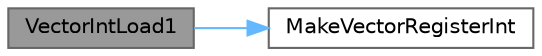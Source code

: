digraph "VectorIntLoad1"
{
 // INTERACTIVE_SVG=YES
 // LATEX_PDF_SIZE
  bgcolor="transparent";
  edge [fontname=Helvetica,fontsize=10,labelfontname=Helvetica,labelfontsize=10];
  node [fontname=Helvetica,fontsize=10,shape=box,height=0.2,width=0.4];
  rankdir="LR";
  Node1 [id="Node000001",label="VectorIntLoad1",height=0.2,width=0.4,color="gray40", fillcolor="grey60", style="filled", fontcolor="black",tooltip="Loads 1 int32 from unaligned memory into all components of a vector register."];
  Node1 -> Node2 [id="edge1_Node000001_Node000002",color="steelblue1",style="solid",tooltip=" "];
  Node2 [id="Node000002",label="MakeVectorRegisterInt",height=0.2,width=0.4,color="grey40", fillcolor="white", style="filled",URL="$dd/d4d/UnrealMathFPU_8h.html#a00e5016a817e4c0678f7ba57fa8b2160",tooltip="Returns a vector based on 4 int32."];
}
